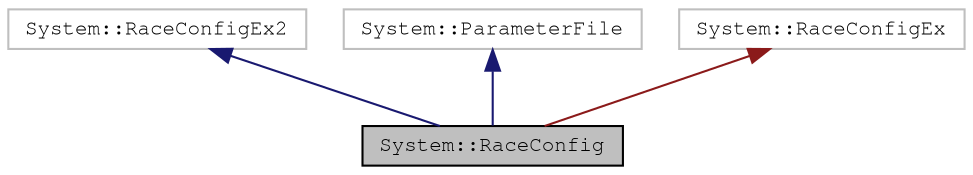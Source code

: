 digraph "System::RaceConfig"
{
 // LATEX_PDF_SIZE
  edge [fontname="FreeMono",fontsize="10",labelfontname="FreeMono",labelfontsize="10"];
  node [fontname="FreeMono",fontsize="10",shape=record];
  Node1 [label="System::RaceConfig",height=0.2,width=0.4,color="black", fillcolor="grey75", style="filled", fontcolor="black",tooltip=" "];
  Node2 -> Node1 [dir="back",color="midnightblue",fontsize="10",style="solid",fontname="FreeMono"];
  Node2 [label="System::RaceConfigEx2",height=0.2,width=0.4,color="grey75", fillcolor="white", style="filled",URL="$class_system_1_1_race_config_ex2.html",tooltip=" "];
  Node3 -> Node1 [dir="back",color="midnightblue",fontsize="10",style="solid",fontname="FreeMono"];
  Node3 [label="System::ParameterFile",height=0.2,width=0.4,color="grey75", fillcolor="white", style="filled",URL="$class_system_1_1_parameter_file.html",tooltip=" "];
  Node4 -> Node1 [dir="back",color="firebrick4",fontsize="10",style="solid",fontname="FreeMono"];
  Node4 [label="System::RaceConfigEx",height=0.2,width=0.4,color="grey75", fillcolor="white", style="filled",URL="$class_system_1_1_race_config_ex.html",tooltip=" "];
}
